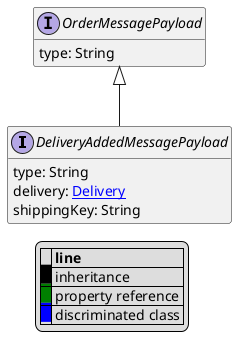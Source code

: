 @startuml

hide empty fields
hide empty methods
legend
|= |= line |
|<back:black>   </back>| inheritance |
|<back:green>   </back>| property reference |
|<back:blue>   </back>| discriminated class |
endlegend
interface DeliveryAddedMessagePayload [[DeliveryAddedMessagePayload.svg]] extends OrderMessagePayload {
    type: String
    delivery: [[Delivery.svg Delivery]]
    shippingKey: String
}
interface OrderMessagePayload [[OrderMessagePayload.svg]]  {
    type: String
}





@enduml
